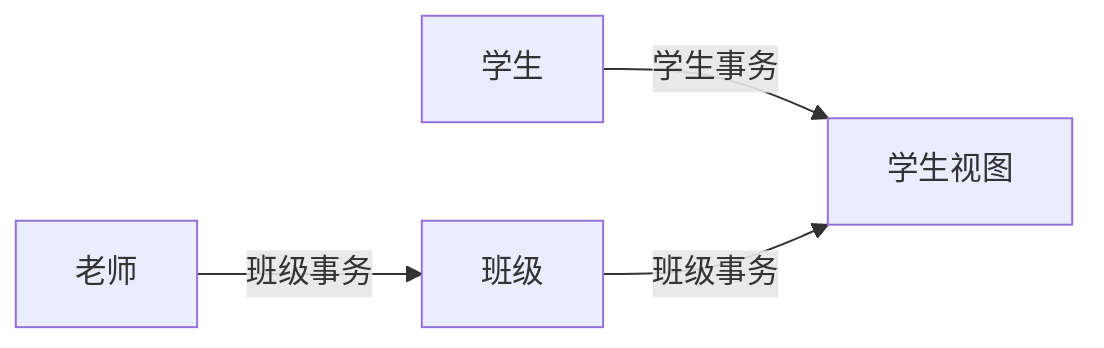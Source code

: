 flowchart LR
    student["学生"]
    Class["班级"]
    student_dest["学生视图"]
    teacher["老师"]
    
    student -->|"学生事务"| student_dest
    
    teacher -->|"班级事务"| Class -->|"班级事务"| student_dest